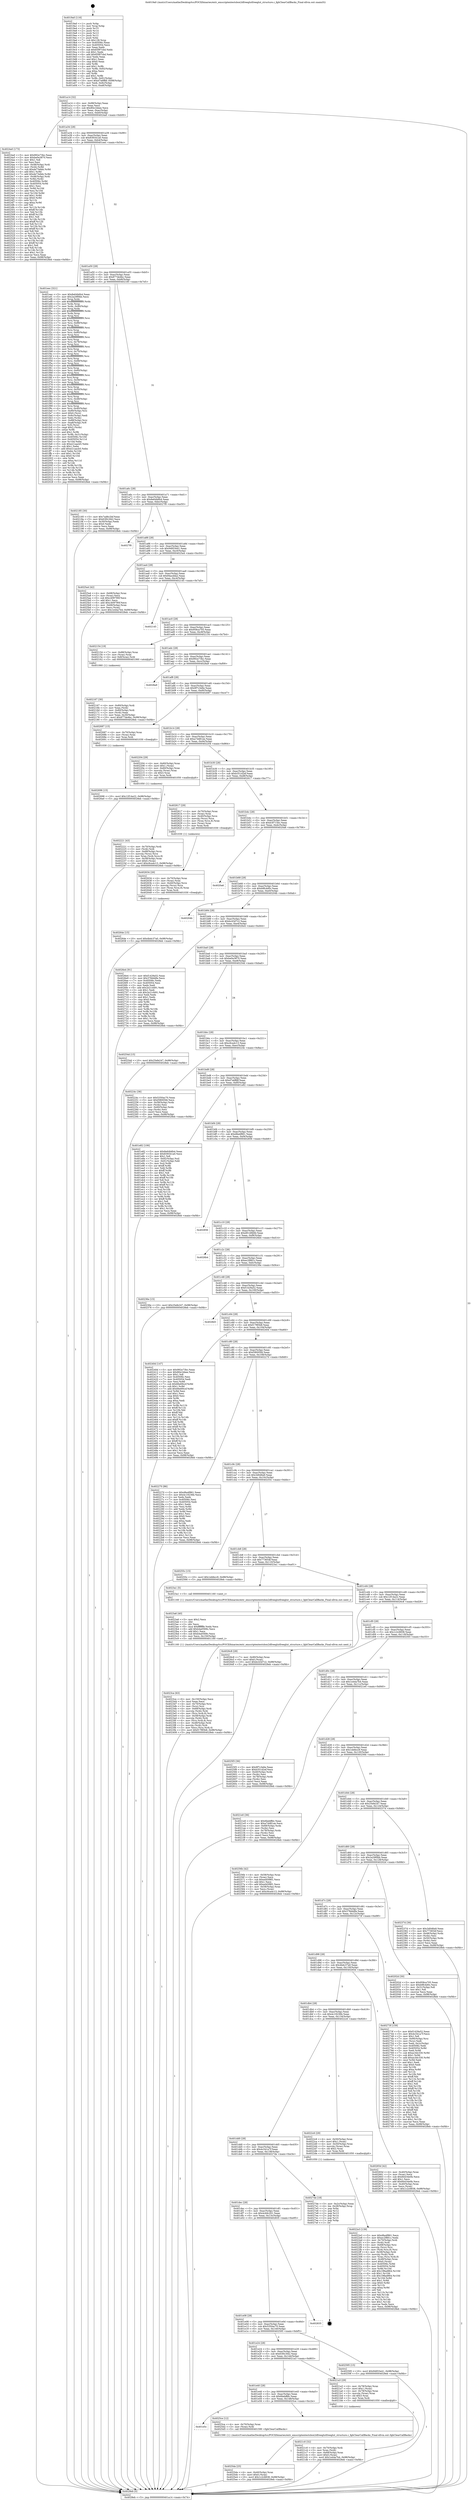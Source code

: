 digraph "0x4019a0" {
  label = "0x4019a0 (/mnt/c/Users/mathe/Desktop/tcc/POCII/binaries/extr_emscriptentestsbox2dfreeglutfreeglut_structure.c_fghClearCallBacks_Final-ollvm.out::main(0))"
  labelloc = "t"
  node[shape=record]

  Entry [label="",width=0.3,height=0.3,shape=circle,fillcolor=black,style=filled]
  "0x401a14" [label="{
     0x401a14 [32]\l
     | [instrs]\l
     &nbsp;&nbsp;0x401a14 \<+6\>: mov -0x98(%rbp),%eax\l
     &nbsp;&nbsp;0x401a1a \<+2\>: mov %eax,%ecx\l
     &nbsp;&nbsp;0x401a1c \<+6\>: sub $0x80e1bbee,%ecx\l
     &nbsp;&nbsp;0x401a22 \<+6\>: mov %eax,-0xac(%rbp)\l
     &nbsp;&nbsp;0x401a28 \<+6\>: mov %ecx,-0xb0(%rbp)\l
     &nbsp;&nbsp;0x401a2e \<+6\>: je 00000000004024a0 \<main+0xb00\>\l
  }"]
  "0x4024a0" [label="{
     0x4024a0 [173]\l
     | [instrs]\l
     &nbsp;&nbsp;0x4024a0 \<+5\>: mov $0x992e73bc,%eax\l
     &nbsp;&nbsp;0x4024a5 \<+5\>: mov $0xbe0e3870,%ecx\l
     &nbsp;&nbsp;0x4024aa \<+2\>: mov $0x1,%dl\l
     &nbsp;&nbsp;0x4024ac \<+2\>: xor %esi,%esi\l
     &nbsp;&nbsp;0x4024ae \<+4\>: mov -0x48(%rbp),%rdi\l
     &nbsp;&nbsp;0x4024b2 \<+3\>: mov (%rdi),%r8d\l
     &nbsp;&nbsp;0x4024b5 \<+7\>: sub $0xde73efeb,%r8d\l
     &nbsp;&nbsp;0x4024bc \<+4\>: add $0x1,%r8d\l
     &nbsp;&nbsp;0x4024c0 \<+7\>: add $0xde73efeb,%r8d\l
     &nbsp;&nbsp;0x4024c7 \<+4\>: mov -0x48(%rbp),%rdi\l
     &nbsp;&nbsp;0x4024cb \<+3\>: mov %r8d,(%rdi)\l
     &nbsp;&nbsp;0x4024ce \<+8\>: mov 0x40506c,%r8d\l
     &nbsp;&nbsp;0x4024d6 \<+8\>: mov 0x405054,%r9d\l
     &nbsp;&nbsp;0x4024de \<+3\>: sub $0x1,%esi\l
     &nbsp;&nbsp;0x4024e1 \<+3\>: mov %r8d,%r10d\l
     &nbsp;&nbsp;0x4024e4 \<+3\>: add %esi,%r10d\l
     &nbsp;&nbsp;0x4024e7 \<+4\>: imul %r10d,%r8d\l
     &nbsp;&nbsp;0x4024eb \<+4\>: and $0x1,%r8d\l
     &nbsp;&nbsp;0x4024ef \<+4\>: cmp $0x0,%r8d\l
     &nbsp;&nbsp;0x4024f3 \<+4\>: sete %r11b\l
     &nbsp;&nbsp;0x4024f7 \<+4\>: cmp $0xa,%r9d\l
     &nbsp;&nbsp;0x4024fb \<+3\>: setl %bl\l
     &nbsp;&nbsp;0x4024fe \<+3\>: mov %r11b,%r14b\l
     &nbsp;&nbsp;0x402501 \<+4\>: xor $0xff,%r14b\l
     &nbsp;&nbsp;0x402505 \<+3\>: mov %bl,%r15b\l
     &nbsp;&nbsp;0x402508 \<+4\>: xor $0xff,%r15b\l
     &nbsp;&nbsp;0x40250c \<+3\>: xor $0x1,%dl\l
     &nbsp;&nbsp;0x40250f \<+3\>: mov %r14b,%r12b\l
     &nbsp;&nbsp;0x402512 \<+4\>: and $0xff,%r12b\l
     &nbsp;&nbsp;0x402516 \<+3\>: and %dl,%r11b\l
     &nbsp;&nbsp;0x402519 \<+3\>: mov %r15b,%r13b\l
     &nbsp;&nbsp;0x40251c \<+4\>: and $0xff,%r13b\l
     &nbsp;&nbsp;0x402520 \<+2\>: and %dl,%bl\l
     &nbsp;&nbsp;0x402522 \<+3\>: or %r11b,%r12b\l
     &nbsp;&nbsp;0x402525 \<+3\>: or %bl,%r13b\l
     &nbsp;&nbsp;0x402528 \<+3\>: xor %r13b,%r12b\l
     &nbsp;&nbsp;0x40252b \<+3\>: or %r15b,%r14b\l
     &nbsp;&nbsp;0x40252e \<+4\>: xor $0xff,%r14b\l
     &nbsp;&nbsp;0x402532 \<+3\>: or $0x1,%dl\l
     &nbsp;&nbsp;0x402535 \<+3\>: and %dl,%r14b\l
     &nbsp;&nbsp;0x402538 \<+3\>: or %r14b,%r12b\l
     &nbsp;&nbsp;0x40253b \<+4\>: test $0x1,%r12b\l
     &nbsp;&nbsp;0x40253f \<+3\>: cmovne %ecx,%eax\l
     &nbsp;&nbsp;0x402542 \<+6\>: mov %eax,-0x98(%rbp)\l
     &nbsp;&nbsp;0x402548 \<+5\>: jmp 00000000004028eb \<main+0xf4b\>\l
  }"]
  "0x401a34" [label="{
     0x401a34 [28]\l
     | [instrs]\l
     &nbsp;&nbsp;0x401a34 \<+5\>: jmp 0000000000401a39 \<main+0x99\>\l
     &nbsp;&nbsp;0x401a39 \<+6\>: mov -0xac(%rbp),%eax\l
     &nbsp;&nbsp;0x401a3f \<+5\>: sub $0x839341a0,%eax\l
     &nbsp;&nbsp;0x401a44 \<+6\>: mov %eax,-0xb4(%rbp)\l
     &nbsp;&nbsp;0x401a4a \<+6\>: je 0000000000401eec \<main+0x54c\>\l
  }"]
  Exit [label="",width=0.3,height=0.3,shape=circle,fillcolor=black,style=filled,peripheries=2]
  "0x401eec" [label="{
     0x401eec [321]\l
     | [instrs]\l
     &nbsp;&nbsp;0x401eec \<+5\>: mov $0x8e64b6b4,%eax\l
     &nbsp;&nbsp;0x401ef1 \<+5\>: mov $0x2a29f0bb,%ecx\l
     &nbsp;&nbsp;0x401ef6 \<+3\>: mov %rsp,%rdx\l
     &nbsp;&nbsp;0x401ef9 \<+4\>: add $0xfffffffffffffff0,%rdx\l
     &nbsp;&nbsp;0x401efd \<+3\>: mov %rdx,%rsp\l
     &nbsp;&nbsp;0x401f00 \<+7\>: mov %rdx,-0x90(%rbp)\l
     &nbsp;&nbsp;0x401f07 \<+3\>: mov %rsp,%rdx\l
     &nbsp;&nbsp;0x401f0a \<+4\>: add $0xfffffffffffffff0,%rdx\l
     &nbsp;&nbsp;0x401f0e \<+3\>: mov %rdx,%rsp\l
     &nbsp;&nbsp;0x401f11 \<+3\>: mov %rsp,%rsi\l
     &nbsp;&nbsp;0x401f14 \<+4\>: add $0xfffffffffffffff0,%rsi\l
     &nbsp;&nbsp;0x401f18 \<+3\>: mov %rsi,%rsp\l
     &nbsp;&nbsp;0x401f1b \<+7\>: mov %rsi,-0x88(%rbp)\l
     &nbsp;&nbsp;0x401f22 \<+3\>: mov %rsp,%rsi\l
     &nbsp;&nbsp;0x401f25 \<+4\>: add $0xfffffffffffffff0,%rsi\l
     &nbsp;&nbsp;0x401f29 \<+3\>: mov %rsi,%rsp\l
     &nbsp;&nbsp;0x401f2c \<+4\>: mov %rsi,-0x80(%rbp)\l
     &nbsp;&nbsp;0x401f30 \<+3\>: mov %rsp,%rsi\l
     &nbsp;&nbsp;0x401f33 \<+4\>: add $0xfffffffffffffff0,%rsi\l
     &nbsp;&nbsp;0x401f37 \<+3\>: mov %rsi,%rsp\l
     &nbsp;&nbsp;0x401f3a \<+4\>: mov %rsi,-0x78(%rbp)\l
     &nbsp;&nbsp;0x401f3e \<+3\>: mov %rsp,%rsi\l
     &nbsp;&nbsp;0x401f41 \<+4\>: add $0xfffffffffffffff0,%rsi\l
     &nbsp;&nbsp;0x401f45 \<+3\>: mov %rsi,%rsp\l
     &nbsp;&nbsp;0x401f48 \<+4\>: mov %rsi,-0x70(%rbp)\l
     &nbsp;&nbsp;0x401f4c \<+3\>: mov %rsp,%rsi\l
     &nbsp;&nbsp;0x401f4f \<+4\>: add $0xfffffffffffffff0,%rsi\l
     &nbsp;&nbsp;0x401f53 \<+3\>: mov %rsi,%rsp\l
     &nbsp;&nbsp;0x401f56 \<+4\>: mov %rsi,-0x68(%rbp)\l
     &nbsp;&nbsp;0x401f5a \<+3\>: mov %rsp,%rsi\l
     &nbsp;&nbsp;0x401f5d \<+4\>: add $0xfffffffffffffff0,%rsi\l
     &nbsp;&nbsp;0x401f61 \<+3\>: mov %rsi,%rsp\l
     &nbsp;&nbsp;0x401f64 \<+4\>: mov %rsi,-0x60(%rbp)\l
     &nbsp;&nbsp;0x401f68 \<+3\>: mov %rsp,%rsi\l
     &nbsp;&nbsp;0x401f6b \<+4\>: add $0xfffffffffffffff0,%rsi\l
     &nbsp;&nbsp;0x401f6f \<+3\>: mov %rsi,%rsp\l
     &nbsp;&nbsp;0x401f72 \<+4\>: mov %rsi,-0x58(%rbp)\l
     &nbsp;&nbsp;0x401f76 \<+3\>: mov %rsp,%rsi\l
     &nbsp;&nbsp;0x401f79 \<+4\>: add $0xfffffffffffffff0,%rsi\l
     &nbsp;&nbsp;0x401f7d \<+3\>: mov %rsi,%rsp\l
     &nbsp;&nbsp;0x401f80 \<+4\>: mov %rsi,-0x50(%rbp)\l
     &nbsp;&nbsp;0x401f84 \<+3\>: mov %rsp,%rsi\l
     &nbsp;&nbsp;0x401f87 \<+4\>: add $0xfffffffffffffff0,%rsi\l
     &nbsp;&nbsp;0x401f8b \<+3\>: mov %rsi,%rsp\l
     &nbsp;&nbsp;0x401f8e \<+4\>: mov %rsi,-0x48(%rbp)\l
     &nbsp;&nbsp;0x401f92 \<+3\>: mov %rsp,%rsi\l
     &nbsp;&nbsp;0x401f95 \<+4\>: add $0xfffffffffffffff0,%rsi\l
     &nbsp;&nbsp;0x401f99 \<+3\>: mov %rsi,%rsp\l
     &nbsp;&nbsp;0x401f9c \<+4\>: mov %rsi,-0x40(%rbp)\l
     &nbsp;&nbsp;0x401fa0 \<+7\>: mov -0x90(%rbp),%rsi\l
     &nbsp;&nbsp;0x401fa7 \<+6\>: movl $0x0,(%rsi)\l
     &nbsp;&nbsp;0x401fad \<+6\>: mov -0x9c(%rbp),%edi\l
     &nbsp;&nbsp;0x401fb3 \<+2\>: mov %edi,(%rdx)\l
     &nbsp;&nbsp;0x401fb5 \<+7\>: mov -0x88(%rbp),%rsi\l
     &nbsp;&nbsp;0x401fbc \<+7\>: mov -0xa8(%rbp),%r8\l
     &nbsp;&nbsp;0x401fc3 \<+3\>: mov %r8,(%rsi)\l
     &nbsp;&nbsp;0x401fc6 \<+3\>: cmpl $0x2,(%rdx)\l
     &nbsp;&nbsp;0x401fc9 \<+4\>: setne %r9b\l
     &nbsp;&nbsp;0x401fcd \<+4\>: and $0x1,%r9b\l
     &nbsp;&nbsp;0x401fd1 \<+4\>: mov %r9b,-0x31(%rbp)\l
     &nbsp;&nbsp;0x401fd5 \<+8\>: mov 0x40506c,%r10d\l
     &nbsp;&nbsp;0x401fdd \<+8\>: mov 0x405054,%r11d\l
     &nbsp;&nbsp;0x401fe5 \<+3\>: mov %r10d,%ebx\l
     &nbsp;&nbsp;0x401fe8 \<+6\>: sub $0xe21aacb5,%ebx\l
     &nbsp;&nbsp;0x401fee \<+3\>: sub $0x1,%ebx\l
     &nbsp;&nbsp;0x401ff1 \<+6\>: add $0xe21aacb5,%ebx\l
     &nbsp;&nbsp;0x401ff7 \<+4\>: imul %ebx,%r10d\l
     &nbsp;&nbsp;0x401ffb \<+4\>: and $0x1,%r10d\l
     &nbsp;&nbsp;0x401fff \<+4\>: cmp $0x0,%r10d\l
     &nbsp;&nbsp;0x402003 \<+4\>: sete %r9b\l
     &nbsp;&nbsp;0x402007 \<+4\>: cmp $0xa,%r11d\l
     &nbsp;&nbsp;0x40200b \<+4\>: setl %r14b\l
     &nbsp;&nbsp;0x40200f \<+3\>: mov %r9b,%r15b\l
     &nbsp;&nbsp;0x402012 \<+3\>: and %r14b,%r15b\l
     &nbsp;&nbsp;0x402015 \<+3\>: xor %r14b,%r9b\l
     &nbsp;&nbsp;0x402018 \<+3\>: or %r9b,%r15b\l
     &nbsp;&nbsp;0x40201b \<+4\>: test $0x1,%r15b\l
     &nbsp;&nbsp;0x40201f \<+3\>: cmovne %ecx,%eax\l
     &nbsp;&nbsp;0x402022 \<+6\>: mov %eax,-0x98(%rbp)\l
     &nbsp;&nbsp;0x402028 \<+5\>: jmp 00000000004028eb \<main+0xf4b\>\l
  }"]
  "0x401a50" [label="{
     0x401a50 [28]\l
     | [instrs]\l
     &nbsp;&nbsp;0x401a50 \<+5\>: jmp 0000000000401a55 \<main+0xb5\>\l
     &nbsp;&nbsp;0x401a55 \<+6\>: mov -0xac(%rbp),%eax\l
     &nbsp;&nbsp;0x401a5b \<+5\>: sub $0x877de4bc,%eax\l
     &nbsp;&nbsp;0x401a60 \<+6\>: mov %eax,-0xb8(%rbp)\l
     &nbsp;&nbsp;0x401a66 \<+6\>: je 0000000000402185 \<main+0x7e5\>\l
  }"]
  "0x402696" [label="{
     0x402696 [15]\l
     | [instrs]\l
     &nbsp;&nbsp;0x402696 \<+10\>: movl $0x12f14a22,-0x98(%rbp)\l
     &nbsp;&nbsp;0x4026a0 \<+5\>: jmp 00000000004028eb \<main+0xf4b\>\l
  }"]
  "0x402185" [label="{
     0x402185 [30]\l
     | [instrs]\l
     &nbsp;&nbsp;0x402185 \<+5\>: mov $0x7ad6c2bf,%eax\l
     &nbsp;&nbsp;0x40218a \<+5\>: mov $0x63f41842,%ecx\l
     &nbsp;&nbsp;0x40218f \<+3\>: mov -0x30(%rbp),%edx\l
     &nbsp;&nbsp;0x402192 \<+3\>: cmp $0x0,%edx\l
     &nbsp;&nbsp;0x402195 \<+3\>: cmove %ecx,%eax\l
     &nbsp;&nbsp;0x402198 \<+6\>: mov %eax,-0x98(%rbp)\l
     &nbsp;&nbsp;0x40219e \<+5\>: jmp 00000000004028eb \<main+0xf4b\>\l
  }"]
  "0x401a6c" [label="{
     0x401a6c [28]\l
     | [instrs]\l
     &nbsp;&nbsp;0x401a6c \<+5\>: jmp 0000000000401a71 \<main+0xd1\>\l
     &nbsp;&nbsp;0x401a71 \<+6\>: mov -0xac(%rbp),%eax\l
     &nbsp;&nbsp;0x401a77 \<+5\>: sub $0x8e64b6b4,%eax\l
     &nbsp;&nbsp;0x401a7c \<+6\>: mov %eax,-0xbc(%rbp)\l
     &nbsp;&nbsp;0x401a82 \<+6\>: je 00000000004027f0 \<main+0xe50\>\l
  }"]
  "0x40264e" [label="{
     0x40264e [15]\l
     | [instrs]\l
     &nbsp;&nbsp;0x40264e \<+10\>: movl $0x4bdc37a0,-0x98(%rbp)\l
     &nbsp;&nbsp;0x402658 \<+5\>: jmp 00000000004028eb \<main+0xf4b\>\l
  }"]
  "0x4027f0" [label="{
     0x4027f0\l
  }", style=dashed]
  "0x401a88" [label="{
     0x401a88 [28]\l
     | [instrs]\l
     &nbsp;&nbsp;0x401a88 \<+5\>: jmp 0000000000401a8d \<main+0xed\>\l
     &nbsp;&nbsp;0x401a8d \<+6\>: mov -0xac(%rbp),%eax\l
     &nbsp;&nbsp;0x401a93 \<+5\>: sub $0x94853e41,%eax\l
     &nbsp;&nbsp;0x401a98 \<+6\>: mov %eax,-0xc0(%rbp)\l
     &nbsp;&nbsp;0x401a9e \<+6\>: je 00000000004025a4 \<main+0xc04\>\l
  }"]
  "0x402634" [label="{
     0x402634 [26]\l
     | [instrs]\l
     &nbsp;&nbsp;0x402634 \<+4\>: mov -0x70(%rbp),%rax\l
     &nbsp;&nbsp;0x402638 \<+3\>: mov (%rax),%rax\l
     &nbsp;&nbsp;0x40263b \<+4\>: mov -0x40(%rbp),%rcx\l
     &nbsp;&nbsp;0x40263f \<+3\>: movslq (%rcx),%rcx\l
     &nbsp;&nbsp;0x402642 \<+4\>: mov (%rax,%rcx,8),%rax\l
     &nbsp;&nbsp;0x402646 \<+3\>: mov %rax,%rdi\l
     &nbsp;&nbsp;0x402649 \<+5\>: call 0000000000401030 \<free@plt\>\l
     | [calls]\l
     &nbsp;&nbsp;0x401030 \{1\} (unknown)\l
  }"]
  "0x4025a4" [label="{
     0x4025a4 [42]\l
     | [instrs]\l
     &nbsp;&nbsp;0x4025a4 \<+4\>: mov -0x68(%rbp),%rax\l
     &nbsp;&nbsp;0x4025a8 \<+2\>: mov (%rax),%ecx\l
     &nbsp;&nbsp;0x4025aa \<+6\>: sub $0xc409790f,%ecx\l
     &nbsp;&nbsp;0x4025b0 \<+3\>: add $0x1,%ecx\l
     &nbsp;&nbsp;0x4025b3 \<+6\>: add $0xc409790f,%ecx\l
     &nbsp;&nbsp;0x4025b9 \<+4\>: mov -0x68(%rbp),%rax\l
     &nbsp;&nbsp;0x4025bd \<+2\>: mov %ecx,(%rax)\l
     &nbsp;&nbsp;0x4025bf \<+10\>: movl $0x1e44a7b4,-0x98(%rbp)\l
     &nbsp;&nbsp;0x4025c9 \<+5\>: jmp 00000000004028eb \<main+0xf4b\>\l
  }"]
  "0x401aa4" [label="{
     0x401aa4 [28]\l
     | [instrs]\l
     &nbsp;&nbsp;0x401aa4 \<+5\>: jmp 0000000000401aa9 \<main+0x109\>\l
     &nbsp;&nbsp;0x401aa9 \<+6\>: mov -0xac(%rbp),%eax\l
     &nbsp;&nbsp;0x401aaf \<+5\>: sub $0x94acdda2,%eax\l
     &nbsp;&nbsp;0x401ab4 \<+6\>: mov %eax,-0xc4(%rbp)\l
     &nbsp;&nbsp;0x401aba \<+6\>: je 0000000000402145 \<main+0x7a5\>\l
  }"]
  "0x4025da" [label="{
     0x4025da [25]\l
     | [instrs]\l
     &nbsp;&nbsp;0x4025da \<+4\>: mov -0x40(%rbp),%rax\l
     &nbsp;&nbsp;0x4025de \<+6\>: movl $0x0,(%rax)\l
     &nbsp;&nbsp;0x4025e4 \<+10\>: movl $0x1c2c6838,-0x98(%rbp)\l
     &nbsp;&nbsp;0x4025ee \<+5\>: jmp 00000000004028eb \<main+0xf4b\>\l
  }"]
  "0x402145" [label="{
     0x402145\l
  }", style=dashed]
  "0x401ac0" [label="{
     0x401ac0 [28]\l
     | [instrs]\l
     &nbsp;&nbsp;0x401ac0 \<+5\>: jmp 0000000000401ac5 \<main+0x125\>\l
     &nbsp;&nbsp;0x401ac5 \<+6\>: mov -0xac(%rbp),%eax\l
     &nbsp;&nbsp;0x401acb \<+5\>: sub $0x958ca705,%eax\l
     &nbsp;&nbsp;0x401ad0 \<+6\>: mov %eax,-0xc8(%rbp)\l
     &nbsp;&nbsp;0x401ad6 \<+6\>: je 0000000000402154 \<main+0x7b4\>\l
  }"]
  "0x401e5c" [label="{
     0x401e5c\l
  }", style=dashed]
  "0x402154" [label="{
     0x402154 [19]\l
     | [instrs]\l
     &nbsp;&nbsp;0x402154 \<+7\>: mov -0x88(%rbp),%rax\l
     &nbsp;&nbsp;0x40215b \<+3\>: mov (%rax),%rax\l
     &nbsp;&nbsp;0x40215e \<+4\>: mov 0x8(%rax),%rdi\l
     &nbsp;&nbsp;0x402162 \<+5\>: call 0000000000401060 \<atoi@plt\>\l
     | [calls]\l
     &nbsp;&nbsp;0x401060 \{1\} (unknown)\l
  }"]
  "0x401adc" [label="{
     0x401adc [28]\l
     | [instrs]\l
     &nbsp;&nbsp;0x401adc \<+5\>: jmp 0000000000401ae1 \<main+0x141\>\l
     &nbsp;&nbsp;0x401ae1 \<+6\>: mov -0xac(%rbp),%eax\l
     &nbsp;&nbsp;0x401ae7 \<+5\>: sub $0x992e73bc,%eax\l
     &nbsp;&nbsp;0x401aec \<+6\>: mov %eax,-0xcc(%rbp)\l
     &nbsp;&nbsp;0x401af2 \<+6\>: je 00000000004028a9 \<main+0xf09\>\l
  }"]
  "0x4025ce" [label="{
     0x4025ce [12]\l
     | [instrs]\l
     &nbsp;&nbsp;0x4025ce \<+4\>: mov -0x70(%rbp),%rax\l
     &nbsp;&nbsp;0x4025d2 \<+3\>: mov (%rax),%rdi\l
     &nbsp;&nbsp;0x4025d5 \<+5\>: call 0000000000401590 \<fghClearCallBacks\>\l
     | [calls]\l
     &nbsp;&nbsp;0x401590 \{1\} (/mnt/c/Users/mathe/Desktop/tcc/POCII/binaries/extr_emscriptentestsbox2dfreeglutfreeglut_structure.c_fghClearCallBacks_Final-ollvm.out::fghClearCallBacks)\l
  }"]
  "0x4028a9" [label="{
     0x4028a9\l
  }", style=dashed]
  "0x401af8" [label="{
     0x401af8 [28]\l
     | [instrs]\l
     &nbsp;&nbsp;0x401af8 \<+5\>: jmp 0000000000401afd \<main+0x15d\>\l
     &nbsp;&nbsp;0x401afd \<+6\>: mov -0xac(%rbp),%eax\l
     &nbsp;&nbsp;0x401b03 \<+5\>: sub $0x9f7c3e6e,%eax\l
     &nbsp;&nbsp;0x401b08 \<+6\>: mov %eax,-0xd0(%rbp)\l
     &nbsp;&nbsp;0x401b0e \<+6\>: je 0000000000402687 \<main+0xce7\>\l
  }"]
  "0x4023ce" [label="{
     0x4023ce [63]\l
     | [instrs]\l
     &nbsp;&nbsp;0x4023ce \<+6\>: mov -0x150(%rbp),%ecx\l
     &nbsp;&nbsp;0x4023d4 \<+3\>: imul %eax,%ecx\l
     &nbsp;&nbsp;0x4023d7 \<+4\>: mov -0x70(%rbp),%rsi\l
     &nbsp;&nbsp;0x4023db \<+3\>: mov (%rsi),%rsi\l
     &nbsp;&nbsp;0x4023de \<+4\>: mov -0x68(%rbp),%rdi\l
     &nbsp;&nbsp;0x4023e2 \<+3\>: movslq (%rdi),%rdi\l
     &nbsp;&nbsp;0x4023e5 \<+4\>: mov (%rsi,%rdi,8),%rsi\l
     &nbsp;&nbsp;0x4023e9 \<+4\>: mov -0x58(%rbp),%rdi\l
     &nbsp;&nbsp;0x4023ed \<+3\>: movslq (%rdi),%rdi\l
     &nbsp;&nbsp;0x4023f0 \<+4\>: mov (%rsi,%rdi,8),%rsi\l
     &nbsp;&nbsp;0x4023f4 \<+4\>: mov -0x48(%rbp),%rdi\l
     &nbsp;&nbsp;0x4023f8 \<+3\>: movslq (%rdi),%rdi\l
     &nbsp;&nbsp;0x4023fb \<+3\>: mov %ecx,(%rsi,%rdi,4)\l
     &nbsp;&nbsp;0x4023fe \<+10\>: movl $0xf17f85b8,-0x98(%rbp)\l
     &nbsp;&nbsp;0x402408 \<+5\>: jmp 00000000004028eb \<main+0xf4b\>\l
  }"]
  "0x402687" [label="{
     0x402687 [15]\l
     | [instrs]\l
     &nbsp;&nbsp;0x402687 \<+4\>: mov -0x70(%rbp),%rax\l
     &nbsp;&nbsp;0x40268b \<+3\>: mov (%rax),%rax\l
     &nbsp;&nbsp;0x40268e \<+3\>: mov %rax,%rdi\l
     &nbsp;&nbsp;0x402691 \<+5\>: call 0000000000401030 \<free@plt\>\l
     | [calls]\l
     &nbsp;&nbsp;0x401030 \{1\} (unknown)\l
  }"]
  "0x401b14" [label="{
     0x401b14 [28]\l
     | [instrs]\l
     &nbsp;&nbsp;0x401b14 \<+5\>: jmp 0000000000401b19 \<main+0x179\>\l
     &nbsp;&nbsp;0x401b19 \<+6\>: mov -0xac(%rbp),%eax\l
     &nbsp;&nbsp;0x401b1f \<+5\>: sub $0xa7dd81ee,%eax\l
     &nbsp;&nbsp;0x401b24 \<+6\>: mov %eax,-0xd4(%rbp)\l
     &nbsp;&nbsp;0x401b2a \<+6\>: je 0000000000402204 \<main+0x864\>\l
  }"]
  "0x4023a6" [label="{
     0x4023a6 [40]\l
     | [instrs]\l
     &nbsp;&nbsp;0x4023a6 \<+5\>: mov $0x2,%ecx\l
     &nbsp;&nbsp;0x4023ab \<+1\>: cltd\l
     &nbsp;&nbsp;0x4023ac \<+2\>: idiv %ecx\l
     &nbsp;&nbsp;0x4023ae \<+6\>: imul $0xfffffffe,%edx,%ecx\l
     &nbsp;&nbsp;0x4023b4 \<+6\>: add $0xb4a0569c,%ecx\l
     &nbsp;&nbsp;0x4023ba \<+3\>: add $0x1,%ecx\l
     &nbsp;&nbsp;0x4023bd \<+6\>: sub $0xb4a0569c,%ecx\l
     &nbsp;&nbsp;0x4023c3 \<+6\>: mov %ecx,-0x150(%rbp)\l
     &nbsp;&nbsp;0x4023c9 \<+5\>: call 0000000000401160 \<next_i\>\l
     | [calls]\l
     &nbsp;&nbsp;0x401160 \{1\} (/mnt/c/Users/mathe/Desktop/tcc/POCII/binaries/extr_emscriptentestsbox2dfreeglutfreeglut_structure.c_fghClearCallBacks_Final-ollvm.out::next_i)\l
  }"]
  "0x402204" [label="{
     0x402204 [29]\l
     | [instrs]\l
     &nbsp;&nbsp;0x402204 \<+4\>: mov -0x60(%rbp),%rax\l
     &nbsp;&nbsp;0x402208 \<+6\>: movl $0x1,(%rax)\l
     &nbsp;&nbsp;0x40220e \<+4\>: mov -0x60(%rbp),%rax\l
     &nbsp;&nbsp;0x402212 \<+3\>: movslq (%rax),%rax\l
     &nbsp;&nbsp;0x402215 \<+4\>: shl $0x3,%rax\l
     &nbsp;&nbsp;0x402219 \<+3\>: mov %rax,%rdi\l
     &nbsp;&nbsp;0x40221c \<+5\>: call 0000000000401050 \<malloc@plt\>\l
     | [calls]\l
     &nbsp;&nbsp;0x401050 \{1\} (unknown)\l
  }"]
  "0x401b30" [label="{
     0x401b30 [28]\l
     | [instrs]\l
     &nbsp;&nbsp;0x401b30 \<+5\>: jmp 0000000000401b35 \<main+0x195\>\l
     &nbsp;&nbsp;0x401b35 \<+6\>: mov -0xac(%rbp),%eax\l
     &nbsp;&nbsp;0x401b3b \<+5\>: sub $0xb351d2ef,%eax\l
     &nbsp;&nbsp;0x401b40 \<+6\>: mov %eax,-0xd8(%rbp)\l
     &nbsp;&nbsp;0x401b46 \<+6\>: je 0000000000402617 \<main+0xc77\>\l
  }"]
  "0x4022e3" [label="{
     0x4022e3 [139]\l
     | [instrs]\l
     &nbsp;&nbsp;0x4022e3 \<+5\>: mov $0xd8a4f861,%ecx\l
     &nbsp;&nbsp;0x4022e8 \<+5\>: mov $0xec2f881c,%edx\l
     &nbsp;&nbsp;0x4022ed \<+4\>: mov -0x70(%rbp),%rdi\l
     &nbsp;&nbsp;0x4022f1 \<+3\>: mov (%rdi),%rdi\l
     &nbsp;&nbsp;0x4022f4 \<+4\>: mov -0x68(%rbp),%rsi\l
     &nbsp;&nbsp;0x4022f8 \<+3\>: movslq (%rsi),%rsi\l
     &nbsp;&nbsp;0x4022fb \<+4\>: mov (%rdi,%rsi,8),%rsi\l
     &nbsp;&nbsp;0x4022ff \<+4\>: mov -0x58(%rbp),%rdi\l
     &nbsp;&nbsp;0x402303 \<+3\>: movslq (%rdi),%rdi\l
     &nbsp;&nbsp;0x402306 \<+4\>: mov %rax,(%rsi,%rdi,8)\l
     &nbsp;&nbsp;0x40230a \<+4\>: mov -0x48(%rbp),%rax\l
     &nbsp;&nbsp;0x40230e \<+6\>: movl $0x0,(%rax)\l
     &nbsp;&nbsp;0x402314 \<+8\>: mov 0x40506c,%r8d\l
     &nbsp;&nbsp;0x40231c \<+8\>: mov 0x405054,%r9d\l
     &nbsp;&nbsp;0x402324 \<+3\>: mov %r8d,%r10d\l
     &nbsp;&nbsp;0x402327 \<+7\>: add $0x198ad864,%r10d\l
     &nbsp;&nbsp;0x40232e \<+4\>: sub $0x1,%r10d\l
     &nbsp;&nbsp;0x402332 \<+7\>: sub $0x198ad864,%r10d\l
     &nbsp;&nbsp;0x402339 \<+4\>: imul %r10d,%r8d\l
     &nbsp;&nbsp;0x40233d \<+4\>: and $0x1,%r8d\l
     &nbsp;&nbsp;0x402341 \<+4\>: cmp $0x0,%r8d\l
     &nbsp;&nbsp;0x402345 \<+4\>: sete %r11b\l
     &nbsp;&nbsp;0x402349 \<+4\>: cmp $0xa,%r9d\l
     &nbsp;&nbsp;0x40234d \<+3\>: setl %bl\l
     &nbsp;&nbsp;0x402350 \<+3\>: mov %r11b,%r14b\l
     &nbsp;&nbsp;0x402353 \<+3\>: and %bl,%r14b\l
     &nbsp;&nbsp;0x402356 \<+3\>: xor %bl,%r11b\l
     &nbsp;&nbsp;0x402359 \<+3\>: or %r11b,%r14b\l
     &nbsp;&nbsp;0x40235c \<+4\>: test $0x1,%r14b\l
     &nbsp;&nbsp;0x402360 \<+3\>: cmovne %edx,%ecx\l
     &nbsp;&nbsp;0x402363 \<+6\>: mov %ecx,-0x98(%rbp)\l
     &nbsp;&nbsp;0x402369 \<+5\>: jmp 00000000004028eb \<main+0xf4b\>\l
  }"]
  "0x402617" [label="{
     0x402617 [29]\l
     | [instrs]\l
     &nbsp;&nbsp;0x402617 \<+4\>: mov -0x70(%rbp),%rax\l
     &nbsp;&nbsp;0x40261b \<+3\>: mov (%rax),%rax\l
     &nbsp;&nbsp;0x40261e \<+4\>: mov -0x40(%rbp),%rcx\l
     &nbsp;&nbsp;0x402622 \<+3\>: movslq (%rcx),%rcx\l
     &nbsp;&nbsp;0x402625 \<+4\>: mov (%rax,%rcx,8),%rax\l
     &nbsp;&nbsp;0x402629 \<+3\>: mov (%rax),%rax\l
     &nbsp;&nbsp;0x40262c \<+3\>: mov %rax,%rdi\l
     &nbsp;&nbsp;0x40262f \<+5\>: call 0000000000401030 \<free@plt\>\l
     | [calls]\l
     &nbsp;&nbsp;0x401030 \{1\} (unknown)\l
  }"]
  "0x401b4c" [label="{
     0x401b4c [28]\l
     | [instrs]\l
     &nbsp;&nbsp;0x401b4c \<+5\>: jmp 0000000000401b51 \<main+0x1b1\>\l
     &nbsp;&nbsp;0x401b51 \<+6\>: mov -0xac(%rbp),%eax\l
     &nbsp;&nbsp;0x401b57 \<+5\>: sub $0xb3f715ec,%eax\l
     &nbsp;&nbsp;0x401b5c \<+6\>: mov %eax,-0xdc(%rbp)\l
     &nbsp;&nbsp;0x401b62 \<+6\>: je 00000000004020a6 \<main+0x706\>\l
  }"]
  "0x402221" [label="{
     0x402221 [43]\l
     | [instrs]\l
     &nbsp;&nbsp;0x402221 \<+4\>: mov -0x70(%rbp),%rdi\l
     &nbsp;&nbsp;0x402225 \<+3\>: mov (%rdi),%rdi\l
     &nbsp;&nbsp;0x402228 \<+4\>: mov -0x68(%rbp),%rcx\l
     &nbsp;&nbsp;0x40222c \<+3\>: movslq (%rcx),%rcx\l
     &nbsp;&nbsp;0x40222f \<+4\>: mov %rax,(%rdi,%rcx,8)\l
     &nbsp;&nbsp;0x402233 \<+4\>: mov -0x58(%rbp),%rax\l
     &nbsp;&nbsp;0x402237 \<+6\>: movl $0x0,(%rax)\l
     &nbsp;&nbsp;0x40223d \<+10\>: movl $0xc6ca4c13,-0x98(%rbp)\l
     &nbsp;&nbsp;0x402247 \<+5\>: jmp 00000000004028eb \<main+0xf4b\>\l
  }"]
  "0x4020a6" [label="{
     0x4020a6\l
  }", style=dashed]
  "0x401b68" [label="{
     0x401b68 [28]\l
     | [instrs]\l
     &nbsp;&nbsp;0x401b68 \<+5\>: jmp 0000000000401b6d \<main+0x1cd\>\l
     &nbsp;&nbsp;0x401b6d \<+6\>: mov -0xac(%rbp),%eax\l
     &nbsp;&nbsp;0x401b73 \<+5\>: sub $0xb9fc4d0c,%eax\l
     &nbsp;&nbsp;0x401b78 \<+6\>: mov %eax,-0xe0(%rbp)\l
     &nbsp;&nbsp;0x401b7e \<+6\>: je 000000000040204b \<main+0x6ab\>\l
  }"]
  "0x4021c0" [label="{
     0x4021c0 [32]\l
     | [instrs]\l
     &nbsp;&nbsp;0x4021c0 \<+4\>: mov -0x70(%rbp),%rdi\l
     &nbsp;&nbsp;0x4021c4 \<+3\>: mov %rax,(%rdi)\l
     &nbsp;&nbsp;0x4021c7 \<+4\>: mov -0x68(%rbp),%rax\l
     &nbsp;&nbsp;0x4021cb \<+6\>: movl $0x0,(%rax)\l
     &nbsp;&nbsp;0x4021d1 \<+10\>: movl $0x1e44a7b4,-0x98(%rbp)\l
     &nbsp;&nbsp;0x4021db \<+5\>: jmp 00000000004028eb \<main+0xf4b\>\l
  }"]
  "0x40204b" [label="{
     0x40204b\l
  }", style=dashed]
  "0x401b84" [label="{
     0x401b84 [28]\l
     | [instrs]\l
     &nbsp;&nbsp;0x401b84 \<+5\>: jmp 0000000000401b89 \<main+0x1e9\>\l
     &nbsp;&nbsp;0x401b89 \<+6\>: mov -0xac(%rbp),%eax\l
     &nbsp;&nbsp;0x401b8f \<+5\>: sub $0xbc43d7c2,%eax\l
     &nbsp;&nbsp;0x401b94 \<+6\>: mov %eax,-0xe4(%rbp)\l
     &nbsp;&nbsp;0x401b9a \<+6\>: je 00000000004026e4 \<main+0xd44\>\l
  }"]
  "0x401e40" [label="{
     0x401e40 [28]\l
     | [instrs]\l
     &nbsp;&nbsp;0x401e40 \<+5\>: jmp 0000000000401e45 \<main+0x4a5\>\l
     &nbsp;&nbsp;0x401e45 \<+6\>: mov -0xac(%rbp),%eax\l
     &nbsp;&nbsp;0x401e4b \<+5\>: sub $0x6bebffdc,%eax\l
     &nbsp;&nbsp;0x401e50 \<+6\>: mov %eax,-0x148(%rbp)\l
     &nbsp;&nbsp;0x401e56 \<+6\>: je 00000000004025ce \<main+0xc2e\>\l
  }"]
  "0x4026e4" [label="{
     0x4026e4 [91]\l
     | [instrs]\l
     &nbsp;&nbsp;0x4026e4 \<+5\>: mov $0xf1429a52,%eax\l
     &nbsp;&nbsp;0x4026e9 \<+5\>: mov $0x378dddfa,%ecx\l
     &nbsp;&nbsp;0x4026ee \<+7\>: mov 0x40506c,%edx\l
     &nbsp;&nbsp;0x4026f5 \<+7\>: mov 0x405054,%esi\l
     &nbsp;&nbsp;0x4026fc \<+2\>: mov %edx,%edi\l
     &nbsp;&nbsp;0x4026fe \<+6\>: add $0x2e21d491,%edi\l
     &nbsp;&nbsp;0x402704 \<+3\>: sub $0x1,%edi\l
     &nbsp;&nbsp;0x402707 \<+6\>: sub $0x2e21d491,%edi\l
     &nbsp;&nbsp;0x40270d \<+3\>: imul %edi,%edx\l
     &nbsp;&nbsp;0x402710 \<+3\>: and $0x1,%edx\l
     &nbsp;&nbsp;0x402713 \<+3\>: cmp $0x0,%edx\l
     &nbsp;&nbsp;0x402716 \<+4\>: sete %r8b\l
     &nbsp;&nbsp;0x40271a \<+3\>: cmp $0xa,%esi\l
     &nbsp;&nbsp;0x40271d \<+4\>: setl %r9b\l
     &nbsp;&nbsp;0x402721 \<+3\>: mov %r8b,%r10b\l
     &nbsp;&nbsp;0x402724 \<+3\>: and %r9b,%r10b\l
     &nbsp;&nbsp;0x402727 \<+3\>: xor %r9b,%r8b\l
     &nbsp;&nbsp;0x40272a \<+3\>: or %r8b,%r10b\l
     &nbsp;&nbsp;0x40272d \<+4\>: test $0x1,%r10b\l
     &nbsp;&nbsp;0x402731 \<+3\>: cmovne %ecx,%eax\l
     &nbsp;&nbsp;0x402734 \<+6\>: mov %eax,-0x98(%rbp)\l
     &nbsp;&nbsp;0x40273a \<+5\>: jmp 00000000004028eb \<main+0xf4b\>\l
  }"]
  "0x401ba0" [label="{
     0x401ba0 [28]\l
     | [instrs]\l
     &nbsp;&nbsp;0x401ba0 \<+5\>: jmp 0000000000401ba5 \<main+0x205\>\l
     &nbsp;&nbsp;0x401ba5 \<+6\>: mov -0xac(%rbp),%eax\l
     &nbsp;&nbsp;0x401bab \<+5\>: sub $0xbe0e3870,%eax\l
     &nbsp;&nbsp;0x401bb0 \<+6\>: mov %eax,-0xe8(%rbp)\l
     &nbsp;&nbsp;0x401bb6 \<+6\>: je 000000000040254d \<main+0xbad\>\l
  }"]
  "0x4021a3" [label="{
     0x4021a3 [29]\l
     | [instrs]\l
     &nbsp;&nbsp;0x4021a3 \<+4\>: mov -0x78(%rbp),%rax\l
     &nbsp;&nbsp;0x4021a7 \<+6\>: movl $0x1,(%rax)\l
     &nbsp;&nbsp;0x4021ad \<+4\>: mov -0x78(%rbp),%rax\l
     &nbsp;&nbsp;0x4021b1 \<+3\>: movslq (%rax),%rax\l
     &nbsp;&nbsp;0x4021b4 \<+4\>: shl $0x3,%rax\l
     &nbsp;&nbsp;0x4021b8 \<+3\>: mov %rax,%rdi\l
     &nbsp;&nbsp;0x4021bb \<+5\>: call 0000000000401050 \<malloc@plt\>\l
     | [calls]\l
     &nbsp;&nbsp;0x401050 \{1\} (unknown)\l
  }"]
  "0x40254d" [label="{
     0x40254d [15]\l
     | [instrs]\l
     &nbsp;&nbsp;0x40254d \<+10\>: movl $0x25efe247,-0x98(%rbp)\l
     &nbsp;&nbsp;0x402557 \<+5\>: jmp 00000000004028eb \<main+0xf4b\>\l
  }"]
  "0x401bbc" [label="{
     0x401bbc [28]\l
     | [instrs]\l
     &nbsp;&nbsp;0x401bbc \<+5\>: jmp 0000000000401bc1 \<main+0x221\>\l
     &nbsp;&nbsp;0x401bc1 \<+6\>: mov -0xac(%rbp),%eax\l
     &nbsp;&nbsp;0x401bc7 \<+5\>: sub $0xc6ca4c13,%eax\l
     &nbsp;&nbsp;0x401bcc \<+6\>: mov %eax,-0xec(%rbp)\l
     &nbsp;&nbsp;0x401bd2 \<+6\>: je 000000000040224c \<main+0x8ac\>\l
  }"]
  "0x401e24" [label="{
     0x401e24 [28]\l
     | [instrs]\l
     &nbsp;&nbsp;0x401e24 \<+5\>: jmp 0000000000401e29 \<main+0x489\>\l
     &nbsp;&nbsp;0x401e29 \<+6\>: mov -0xac(%rbp),%eax\l
     &nbsp;&nbsp;0x401e2f \<+5\>: sub $0x63f41842,%eax\l
     &nbsp;&nbsp;0x401e34 \<+6\>: mov %eax,-0x144(%rbp)\l
     &nbsp;&nbsp;0x401e3a \<+6\>: je 00000000004021a3 \<main+0x803\>\l
  }"]
  "0x40224c" [label="{
     0x40224c [36]\l
     | [instrs]\l
     &nbsp;&nbsp;0x40224c \<+5\>: mov $0x5350ac70,%eax\l
     &nbsp;&nbsp;0x402251 \<+5\>: mov $0xf38005fd,%ecx\l
     &nbsp;&nbsp;0x402256 \<+4\>: mov -0x58(%rbp),%rdx\l
     &nbsp;&nbsp;0x40225a \<+2\>: mov (%rdx),%esi\l
     &nbsp;&nbsp;0x40225c \<+4\>: mov -0x60(%rbp),%rdx\l
     &nbsp;&nbsp;0x402260 \<+2\>: cmp (%rdx),%esi\l
     &nbsp;&nbsp;0x402262 \<+3\>: cmovl %ecx,%eax\l
     &nbsp;&nbsp;0x402265 \<+6\>: mov %eax,-0x98(%rbp)\l
     &nbsp;&nbsp;0x40226b \<+5\>: jmp 00000000004028eb \<main+0xf4b\>\l
  }"]
  "0x401bd8" [label="{
     0x401bd8 [28]\l
     | [instrs]\l
     &nbsp;&nbsp;0x401bd8 \<+5\>: jmp 0000000000401bdd \<main+0x23d\>\l
     &nbsp;&nbsp;0x401bdd \<+6\>: mov -0xac(%rbp),%eax\l
     &nbsp;&nbsp;0x401be3 \<+5\>: sub $0xd7a6ffdf,%eax\l
     &nbsp;&nbsp;0x401be8 \<+6\>: mov %eax,-0xf0(%rbp)\l
     &nbsp;&nbsp;0x401bee \<+6\>: je 0000000000401e82 \<main+0x4e2\>\l
  }"]
  "0x402595" [label="{
     0x402595 [15]\l
     | [instrs]\l
     &nbsp;&nbsp;0x402595 \<+10\>: movl $0x94853e41,-0x98(%rbp)\l
     &nbsp;&nbsp;0x40259f \<+5\>: jmp 00000000004028eb \<main+0xf4b\>\l
  }"]
  "0x401e82" [label="{
     0x401e82 [106]\l
     | [instrs]\l
     &nbsp;&nbsp;0x401e82 \<+5\>: mov $0x8e64b6b4,%eax\l
     &nbsp;&nbsp;0x401e87 \<+5\>: mov $0x839341a0,%ecx\l
     &nbsp;&nbsp;0x401e8c \<+2\>: mov $0x1,%dl\l
     &nbsp;&nbsp;0x401e8e \<+7\>: mov -0x92(%rbp),%sil\l
     &nbsp;&nbsp;0x401e95 \<+7\>: mov -0x91(%rbp),%dil\l
     &nbsp;&nbsp;0x401e9c \<+3\>: mov %sil,%r8b\l
     &nbsp;&nbsp;0x401e9f \<+4\>: xor $0xff,%r8b\l
     &nbsp;&nbsp;0x401ea3 \<+3\>: mov %dil,%r9b\l
     &nbsp;&nbsp;0x401ea6 \<+4\>: xor $0xff,%r9b\l
     &nbsp;&nbsp;0x401eaa \<+3\>: xor $0x1,%dl\l
     &nbsp;&nbsp;0x401ead \<+3\>: mov %r8b,%r10b\l
     &nbsp;&nbsp;0x401eb0 \<+4\>: and $0xff,%r10b\l
     &nbsp;&nbsp;0x401eb4 \<+3\>: and %dl,%sil\l
     &nbsp;&nbsp;0x401eb7 \<+3\>: mov %r9b,%r11b\l
     &nbsp;&nbsp;0x401eba \<+4\>: and $0xff,%r11b\l
     &nbsp;&nbsp;0x401ebe \<+3\>: and %dl,%dil\l
     &nbsp;&nbsp;0x401ec1 \<+3\>: or %sil,%r10b\l
     &nbsp;&nbsp;0x401ec4 \<+3\>: or %dil,%r11b\l
     &nbsp;&nbsp;0x401ec7 \<+3\>: xor %r11b,%r10b\l
     &nbsp;&nbsp;0x401eca \<+3\>: or %r9b,%r8b\l
     &nbsp;&nbsp;0x401ecd \<+4\>: xor $0xff,%r8b\l
     &nbsp;&nbsp;0x401ed1 \<+3\>: or $0x1,%dl\l
     &nbsp;&nbsp;0x401ed4 \<+3\>: and %dl,%r8b\l
     &nbsp;&nbsp;0x401ed7 \<+3\>: or %r8b,%r10b\l
     &nbsp;&nbsp;0x401eda \<+4\>: test $0x1,%r10b\l
     &nbsp;&nbsp;0x401ede \<+3\>: cmovne %ecx,%eax\l
     &nbsp;&nbsp;0x401ee1 \<+6\>: mov %eax,-0x98(%rbp)\l
     &nbsp;&nbsp;0x401ee7 \<+5\>: jmp 00000000004028eb \<main+0xf4b\>\l
  }"]
  "0x401bf4" [label="{
     0x401bf4 [28]\l
     | [instrs]\l
     &nbsp;&nbsp;0x401bf4 \<+5\>: jmp 0000000000401bf9 \<main+0x259\>\l
     &nbsp;&nbsp;0x401bf9 \<+6\>: mov -0xac(%rbp),%eax\l
     &nbsp;&nbsp;0x401bff \<+5\>: sub $0xd8a4f861,%eax\l
     &nbsp;&nbsp;0x401c04 \<+6\>: mov %eax,-0xf4(%rbp)\l
     &nbsp;&nbsp;0x401c0a \<+6\>: je 0000000000402856 \<main+0xeb6\>\l
  }"]
  "0x4028eb" [label="{
     0x4028eb [5]\l
     | [instrs]\l
     &nbsp;&nbsp;0x4028eb \<+5\>: jmp 0000000000401a14 \<main+0x74\>\l
  }"]
  "0x4019a0" [label="{
     0x4019a0 [116]\l
     | [instrs]\l
     &nbsp;&nbsp;0x4019a0 \<+1\>: push %rbp\l
     &nbsp;&nbsp;0x4019a1 \<+3\>: mov %rsp,%rbp\l
     &nbsp;&nbsp;0x4019a4 \<+2\>: push %r15\l
     &nbsp;&nbsp;0x4019a6 \<+2\>: push %r14\l
     &nbsp;&nbsp;0x4019a8 \<+2\>: push %r13\l
     &nbsp;&nbsp;0x4019aa \<+2\>: push %r12\l
     &nbsp;&nbsp;0x4019ac \<+1\>: push %rbx\l
     &nbsp;&nbsp;0x4019ad \<+7\>: sub $0x138,%rsp\l
     &nbsp;&nbsp;0x4019b4 \<+7\>: mov 0x40506c,%eax\l
     &nbsp;&nbsp;0x4019bb \<+7\>: mov 0x405054,%ecx\l
     &nbsp;&nbsp;0x4019c2 \<+2\>: mov %eax,%edx\l
     &nbsp;&nbsp;0x4019c4 \<+6\>: sub $0x65f97cbd,%edx\l
     &nbsp;&nbsp;0x4019ca \<+3\>: sub $0x1,%edx\l
     &nbsp;&nbsp;0x4019cd \<+6\>: add $0x65f97cbd,%edx\l
     &nbsp;&nbsp;0x4019d3 \<+3\>: imul %edx,%eax\l
     &nbsp;&nbsp;0x4019d6 \<+3\>: and $0x1,%eax\l
     &nbsp;&nbsp;0x4019d9 \<+3\>: cmp $0x0,%eax\l
     &nbsp;&nbsp;0x4019dc \<+4\>: sete %r8b\l
     &nbsp;&nbsp;0x4019e0 \<+4\>: and $0x1,%r8b\l
     &nbsp;&nbsp;0x4019e4 \<+7\>: mov %r8b,-0x92(%rbp)\l
     &nbsp;&nbsp;0x4019eb \<+3\>: cmp $0xa,%ecx\l
     &nbsp;&nbsp;0x4019ee \<+4\>: setl %r8b\l
     &nbsp;&nbsp;0x4019f2 \<+4\>: and $0x1,%r8b\l
     &nbsp;&nbsp;0x4019f6 \<+7\>: mov %r8b,-0x91(%rbp)\l
     &nbsp;&nbsp;0x4019fd \<+10\>: movl $0xd7a6ffdf,-0x98(%rbp)\l
     &nbsp;&nbsp;0x401a07 \<+6\>: mov %edi,-0x9c(%rbp)\l
     &nbsp;&nbsp;0x401a0d \<+7\>: mov %rsi,-0xa8(%rbp)\l
  }"]
  "0x401e08" [label="{
     0x401e08 [28]\l
     | [instrs]\l
     &nbsp;&nbsp;0x401e08 \<+5\>: jmp 0000000000401e0d \<main+0x46d\>\l
     &nbsp;&nbsp;0x401e0d \<+6\>: mov -0xac(%rbp),%eax\l
     &nbsp;&nbsp;0x401e13 \<+5\>: sub $0x5350ac70,%eax\l
     &nbsp;&nbsp;0x401e18 \<+6\>: mov %eax,-0x140(%rbp)\l
     &nbsp;&nbsp;0x401e1e \<+6\>: je 0000000000402595 \<main+0xbf5\>\l
  }"]
  "0x402835" [label="{
     0x402835\l
  }", style=dashed]
  "0x402856" [label="{
     0x402856\l
  }", style=dashed]
  "0x401c10" [label="{
     0x401c10 [28]\l
     | [instrs]\l
     &nbsp;&nbsp;0x401c10 \<+5\>: jmp 0000000000401c15 \<main+0x275\>\l
     &nbsp;&nbsp;0x401c15 \<+6\>: mov -0xac(%rbp),%eax\l
     &nbsp;&nbsp;0x401c1b \<+5\>: sub $0xd9149b9d,%eax\l
     &nbsp;&nbsp;0x401c20 \<+6\>: mov %eax,-0xf8(%rbp)\l
     &nbsp;&nbsp;0x401c26 \<+6\>: je 00000000004026b4 \<main+0xd14\>\l
  }"]
  "0x401dec" [label="{
     0x401dec [28]\l
     | [instrs]\l
     &nbsp;&nbsp;0x401dec \<+5\>: jmp 0000000000401df1 \<main+0x451\>\l
     &nbsp;&nbsp;0x401df1 \<+6\>: mov -0xac(%rbp),%eax\l
     &nbsp;&nbsp;0x401df7 \<+5\>: sub $0x4cb9c201,%eax\l
     &nbsp;&nbsp;0x401dfc \<+6\>: mov %eax,-0x13c(%rbp)\l
     &nbsp;&nbsp;0x401e02 \<+6\>: je 0000000000402835 \<main+0xe95\>\l
  }"]
  "0x4026b4" [label="{
     0x4026b4\l
  }", style=dashed]
  "0x401c2c" [label="{
     0x401c2c [28]\l
     | [instrs]\l
     &nbsp;&nbsp;0x401c2c \<+5\>: jmp 0000000000401c31 \<main+0x291\>\l
     &nbsp;&nbsp;0x401c31 \<+6\>: mov -0xac(%rbp),%eax\l
     &nbsp;&nbsp;0x401c37 \<+5\>: sub $0xec2f881c,%eax\l
     &nbsp;&nbsp;0x401c3c \<+6\>: mov %eax,-0xfc(%rbp)\l
     &nbsp;&nbsp;0x401c42 \<+6\>: je 000000000040236e \<main+0x9ce\>\l
  }"]
  "0x4027de" [label="{
     0x4027de [18]\l
     | [instrs]\l
     &nbsp;&nbsp;0x4027de \<+3\>: mov -0x2c(%rbp),%eax\l
     &nbsp;&nbsp;0x4027e1 \<+4\>: lea -0x28(%rbp),%rsp\l
     &nbsp;&nbsp;0x4027e5 \<+1\>: pop %rbx\l
     &nbsp;&nbsp;0x4027e6 \<+2\>: pop %r12\l
     &nbsp;&nbsp;0x4027e8 \<+2\>: pop %r13\l
     &nbsp;&nbsp;0x4027ea \<+2\>: pop %r14\l
     &nbsp;&nbsp;0x4027ec \<+2\>: pop %r15\l
     &nbsp;&nbsp;0x4027ee \<+1\>: pop %rbp\l
     &nbsp;&nbsp;0x4027ef \<+1\>: ret\l
  }"]
  "0x40236e" [label="{
     0x40236e [15]\l
     | [instrs]\l
     &nbsp;&nbsp;0x40236e \<+10\>: movl $0x25efe247,-0x98(%rbp)\l
     &nbsp;&nbsp;0x402378 \<+5\>: jmp 00000000004028eb \<main+0xf4b\>\l
  }"]
  "0x401c48" [label="{
     0x401c48 [28]\l
     | [instrs]\l
     &nbsp;&nbsp;0x401c48 \<+5\>: jmp 0000000000401c4d \<main+0x2ad\>\l
     &nbsp;&nbsp;0x401c4d \<+6\>: mov -0xac(%rbp),%eax\l
     &nbsp;&nbsp;0x401c53 \<+5\>: sub $0xf1429a52,%eax\l
     &nbsp;&nbsp;0x401c58 \<+6\>: mov %eax,-0x100(%rbp)\l
     &nbsp;&nbsp;0x401c5e \<+6\>: je 00000000004028d3 \<main+0xf33\>\l
  }"]
  "0x401dd0" [label="{
     0x401dd0 [28]\l
     | [instrs]\l
     &nbsp;&nbsp;0x401dd0 \<+5\>: jmp 0000000000401dd5 \<main+0x435\>\l
     &nbsp;&nbsp;0x401dd5 \<+6\>: mov -0xac(%rbp),%eax\l
     &nbsp;&nbsp;0x401ddb \<+5\>: sub $0x4c341a7f,%eax\l
     &nbsp;&nbsp;0x401de0 \<+6\>: mov %eax,-0x138(%rbp)\l
     &nbsp;&nbsp;0x401de6 \<+6\>: je 00000000004027de \<main+0xe3e\>\l
  }"]
  "0x4028d3" [label="{
     0x4028d3\l
  }", style=dashed]
  "0x401c64" [label="{
     0x401c64 [28]\l
     | [instrs]\l
     &nbsp;&nbsp;0x401c64 \<+5\>: jmp 0000000000401c69 \<main+0x2c9\>\l
     &nbsp;&nbsp;0x401c69 \<+6\>: mov -0xac(%rbp),%eax\l
     &nbsp;&nbsp;0x401c6f \<+5\>: sub $0xf17f85b8,%eax\l
     &nbsp;&nbsp;0x401c74 \<+6\>: mov %eax,-0x104(%rbp)\l
     &nbsp;&nbsp;0x401c7a \<+6\>: je 000000000040240d \<main+0xa6d\>\l
  }"]
  "0x4022c6" [label="{
     0x4022c6 [29]\l
     | [instrs]\l
     &nbsp;&nbsp;0x4022c6 \<+4\>: mov -0x50(%rbp),%rax\l
     &nbsp;&nbsp;0x4022ca \<+6\>: movl $0x1,(%rax)\l
     &nbsp;&nbsp;0x4022d0 \<+4\>: mov -0x50(%rbp),%rax\l
     &nbsp;&nbsp;0x4022d4 \<+3\>: movslq (%rax),%rax\l
     &nbsp;&nbsp;0x4022d7 \<+4\>: shl $0x2,%rax\l
     &nbsp;&nbsp;0x4022db \<+3\>: mov %rax,%rdi\l
     &nbsp;&nbsp;0x4022de \<+5\>: call 0000000000401050 \<malloc@plt\>\l
     | [calls]\l
     &nbsp;&nbsp;0x401050 \{1\} (unknown)\l
  }"]
  "0x40240d" [label="{
     0x40240d [147]\l
     | [instrs]\l
     &nbsp;&nbsp;0x40240d \<+5\>: mov $0x992e73bc,%eax\l
     &nbsp;&nbsp;0x402412 \<+5\>: mov $0x80e1bbee,%ecx\l
     &nbsp;&nbsp;0x402417 \<+2\>: mov $0x1,%dl\l
     &nbsp;&nbsp;0x402419 \<+7\>: mov 0x40506c,%esi\l
     &nbsp;&nbsp;0x402420 \<+7\>: mov 0x405054,%edi\l
     &nbsp;&nbsp;0x402427 \<+3\>: mov %esi,%r8d\l
     &nbsp;&nbsp;0x40242a \<+7\>: sub $0x66e69ccf,%r8d\l
     &nbsp;&nbsp;0x402431 \<+4\>: sub $0x1,%r8d\l
     &nbsp;&nbsp;0x402435 \<+7\>: add $0x66e69ccf,%r8d\l
     &nbsp;&nbsp;0x40243c \<+4\>: imul %r8d,%esi\l
     &nbsp;&nbsp;0x402440 \<+3\>: and $0x1,%esi\l
     &nbsp;&nbsp;0x402443 \<+3\>: cmp $0x0,%esi\l
     &nbsp;&nbsp;0x402446 \<+4\>: sete %r9b\l
     &nbsp;&nbsp;0x40244a \<+3\>: cmp $0xa,%edi\l
     &nbsp;&nbsp;0x40244d \<+4\>: setl %r10b\l
     &nbsp;&nbsp;0x402451 \<+3\>: mov %r9b,%r11b\l
     &nbsp;&nbsp;0x402454 \<+4\>: xor $0xff,%r11b\l
     &nbsp;&nbsp;0x402458 \<+3\>: mov %r10b,%bl\l
     &nbsp;&nbsp;0x40245b \<+3\>: xor $0xff,%bl\l
     &nbsp;&nbsp;0x40245e \<+3\>: xor $0x1,%dl\l
     &nbsp;&nbsp;0x402461 \<+3\>: mov %r11b,%r14b\l
     &nbsp;&nbsp;0x402464 \<+4\>: and $0xff,%r14b\l
     &nbsp;&nbsp;0x402468 \<+3\>: and %dl,%r9b\l
     &nbsp;&nbsp;0x40246b \<+3\>: mov %bl,%r15b\l
     &nbsp;&nbsp;0x40246e \<+4\>: and $0xff,%r15b\l
     &nbsp;&nbsp;0x402472 \<+3\>: and %dl,%r10b\l
     &nbsp;&nbsp;0x402475 \<+3\>: or %r9b,%r14b\l
     &nbsp;&nbsp;0x402478 \<+3\>: or %r10b,%r15b\l
     &nbsp;&nbsp;0x40247b \<+3\>: xor %r15b,%r14b\l
     &nbsp;&nbsp;0x40247e \<+3\>: or %bl,%r11b\l
     &nbsp;&nbsp;0x402481 \<+4\>: xor $0xff,%r11b\l
     &nbsp;&nbsp;0x402485 \<+3\>: or $0x1,%dl\l
     &nbsp;&nbsp;0x402488 \<+3\>: and %dl,%r11b\l
     &nbsp;&nbsp;0x40248b \<+3\>: or %r11b,%r14b\l
     &nbsp;&nbsp;0x40248e \<+4\>: test $0x1,%r14b\l
     &nbsp;&nbsp;0x402492 \<+3\>: cmovne %ecx,%eax\l
     &nbsp;&nbsp;0x402495 \<+6\>: mov %eax,-0x98(%rbp)\l
     &nbsp;&nbsp;0x40249b \<+5\>: jmp 00000000004028eb \<main+0xf4b\>\l
  }"]
  "0x401c80" [label="{
     0x401c80 [28]\l
     | [instrs]\l
     &nbsp;&nbsp;0x401c80 \<+5\>: jmp 0000000000401c85 \<main+0x2e5\>\l
     &nbsp;&nbsp;0x401c85 \<+6\>: mov -0xac(%rbp),%eax\l
     &nbsp;&nbsp;0x401c8b \<+5\>: sub $0xf38005fd,%eax\l
     &nbsp;&nbsp;0x401c90 \<+6\>: mov %eax,-0x108(%rbp)\l
     &nbsp;&nbsp;0x401c96 \<+6\>: je 0000000000402270 \<main+0x8d0\>\l
  }"]
  "0x401db4" [label="{
     0x401db4 [28]\l
     | [instrs]\l
     &nbsp;&nbsp;0x401db4 \<+5\>: jmp 0000000000401db9 \<main+0x419\>\l
     &nbsp;&nbsp;0x401db9 \<+6\>: mov -0xac(%rbp),%eax\l
     &nbsp;&nbsp;0x401dbf \<+5\>: sub $0x4c19236b,%eax\l
     &nbsp;&nbsp;0x401dc4 \<+6\>: mov %eax,-0x134(%rbp)\l
     &nbsp;&nbsp;0x401dca \<+6\>: je 00000000004022c6 \<main+0x926\>\l
  }"]
  "0x402270" [label="{
     0x402270 [86]\l
     | [instrs]\l
     &nbsp;&nbsp;0x402270 \<+5\>: mov $0xd8a4f861,%eax\l
     &nbsp;&nbsp;0x402275 \<+5\>: mov $0x4c19236b,%ecx\l
     &nbsp;&nbsp;0x40227a \<+2\>: xor %edx,%edx\l
     &nbsp;&nbsp;0x40227c \<+7\>: mov 0x40506c,%esi\l
     &nbsp;&nbsp;0x402283 \<+7\>: mov 0x405054,%edi\l
     &nbsp;&nbsp;0x40228a \<+3\>: sub $0x1,%edx\l
     &nbsp;&nbsp;0x40228d \<+3\>: mov %esi,%r8d\l
     &nbsp;&nbsp;0x402290 \<+3\>: add %edx,%r8d\l
     &nbsp;&nbsp;0x402293 \<+4\>: imul %r8d,%esi\l
     &nbsp;&nbsp;0x402297 \<+3\>: and $0x1,%esi\l
     &nbsp;&nbsp;0x40229a \<+3\>: cmp $0x0,%esi\l
     &nbsp;&nbsp;0x40229d \<+4\>: sete %r9b\l
     &nbsp;&nbsp;0x4022a1 \<+3\>: cmp $0xa,%edi\l
     &nbsp;&nbsp;0x4022a4 \<+4\>: setl %r10b\l
     &nbsp;&nbsp;0x4022a8 \<+3\>: mov %r9b,%r11b\l
     &nbsp;&nbsp;0x4022ab \<+3\>: and %r10b,%r11b\l
     &nbsp;&nbsp;0x4022ae \<+3\>: xor %r10b,%r9b\l
     &nbsp;&nbsp;0x4022b1 \<+3\>: or %r9b,%r11b\l
     &nbsp;&nbsp;0x4022b4 \<+4\>: test $0x1,%r11b\l
     &nbsp;&nbsp;0x4022b8 \<+3\>: cmovne %ecx,%eax\l
     &nbsp;&nbsp;0x4022bb \<+6\>: mov %eax,-0x98(%rbp)\l
     &nbsp;&nbsp;0x4022c1 \<+5\>: jmp 00000000004028eb \<main+0xf4b\>\l
  }"]
  "0x401c9c" [label="{
     0x401c9c [28]\l
     | [instrs]\l
     &nbsp;&nbsp;0x401c9c \<+5\>: jmp 0000000000401ca1 \<main+0x301\>\l
     &nbsp;&nbsp;0x401ca1 \<+6\>: mov -0xac(%rbp),%eax\l
     &nbsp;&nbsp;0x401ca7 \<+5\>: sub $0x3d0d6a9,%eax\l
     &nbsp;&nbsp;0x401cac \<+6\>: mov %eax,-0x10c(%rbp)\l
     &nbsp;&nbsp;0x401cb2 \<+6\>: je 000000000040255c \<main+0xbbc\>\l
  }"]
  "0x40265d" [label="{
     0x40265d [42]\l
     | [instrs]\l
     &nbsp;&nbsp;0x40265d \<+4\>: mov -0x40(%rbp),%rax\l
     &nbsp;&nbsp;0x402661 \<+2\>: mov (%rax),%ecx\l
     &nbsp;&nbsp;0x402663 \<+6\>: sub $0x84434e0b,%ecx\l
     &nbsp;&nbsp;0x402669 \<+3\>: add $0x1,%ecx\l
     &nbsp;&nbsp;0x40266c \<+6\>: add $0x84434e0b,%ecx\l
     &nbsp;&nbsp;0x402672 \<+4\>: mov -0x40(%rbp),%rax\l
     &nbsp;&nbsp;0x402676 \<+2\>: mov %ecx,(%rax)\l
     &nbsp;&nbsp;0x402678 \<+10\>: movl $0x1c2c6838,-0x98(%rbp)\l
     &nbsp;&nbsp;0x402682 \<+5\>: jmp 00000000004028eb \<main+0xf4b\>\l
  }"]
  "0x40255c" [label="{
     0x40255c [15]\l
     | [instrs]\l
     &nbsp;&nbsp;0x40255c \<+10\>: movl $0x1ebfecc9,-0x98(%rbp)\l
     &nbsp;&nbsp;0x402566 \<+5\>: jmp 00000000004028eb \<main+0xf4b\>\l
  }"]
  "0x401cb8" [label="{
     0x401cb8 [28]\l
     | [instrs]\l
     &nbsp;&nbsp;0x401cb8 \<+5\>: jmp 0000000000401cbd \<main+0x31d\>\l
     &nbsp;&nbsp;0x401cbd \<+6\>: mov -0xac(%rbp),%eax\l
     &nbsp;&nbsp;0x401cc3 \<+5\>: sub $0x773654f,%eax\l
     &nbsp;&nbsp;0x401cc8 \<+6\>: mov %eax,-0x110(%rbp)\l
     &nbsp;&nbsp;0x401cce \<+6\>: je 00000000004023a1 \<main+0xa01\>\l
  }"]
  "0x401d98" [label="{
     0x401d98 [28]\l
     | [instrs]\l
     &nbsp;&nbsp;0x401d98 \<+5\>: jmp 0000000000401d9d \<main+0x3fd\>\l
     &nbsp;&nbsp;0x401d9d \<+6\>: mov -0xac(%rbp),%eax\l
     &nbsp;&nbsp;0x401da3 \<+5\>: sub $0x4bdc37a0,%eax\l
     &nbsp;&nbsp;0x401da8 \<+6\>: mov %eax,-0x130(%rbp)\l
     &nbsp;&nbsp;0x401dae \<+6\>: je 000000000040265d \<main+0xcbd\>\l
  }"]
  "0x4023a1" [label="{
     0x4023a1 [5]\l
     | [instrs]\l
     &nbsp;&nbsp;0x4023a1 \<+5\>: call 0000000000401160 \<next_i\>\l
     | [calls]\l
     &nbsp;&nbsp;0x401160 \{1\} (/mnt/c/Users/mathe/Desktop/tcc/POCII/binaries/extr_emscriptentestsbox2dfreeglutfreeglut_structure.c_fghClearCallBacks_Final-ollvm.out::next_i)\l
  }"]
  "0x401cd4" [label="{
     0x401cd4 [28]\l
     | [instrs]\l
     &nbsp;&nbsp;0x401cd4 \<+5\>: jmp 0000000000401cd9 \<main+0x339\>\l
     &nbsp;&nbsp;0x401cd9 \<+6\>: mov -0xac(%rbp),%eax\l
     &nbsp;&nbsp;0x401cdf \<+5\>: sub $0x12f14a22,%eax\l
     &nbsp;&nbsp;0x401ce4 \<+6\>: mov %eax,-0x114(%rbp)\l
     &nbsp;&nbsp;0x401cea \<+6\>: je 00000000004026c8 \<main+0xd28\>\l
  }"]
  "0x40273f" [label="{
     0x40273f [159]\l
     | [instrs]\l
     &nbsp;&nbsp;0x40273f \<+5\>: mov $0xf1429a52,%eax\l
     &nbsp;&nbsp;0x402744 \<+5\>: mov $0x4c341a7f,%ecx\l
     &nbsp;&nbsp;0x402749 \<+2\>: mov $0x1,%dl\l
     &nbsp;&nbsp;0x40274b \<+7\>: mov -0x90(%rbp),%rsi\l
     &nbsp;&nbsp;0x402752 \<+2\>: mov (%rsi),%edi\l
     &nbsp;&nbsp;0x402754 \<+3\>: mov %edi,-0x2c(%rbp)\l
     &nbsp;&nbsp;0x402757 \<+7\>: mov 0x40506c,%edi\l
     &nbsp;&nbsp;0x40275e \<+8\>: mov 0x405054,%r8d\l
     &nbsp;&nbsp;0x402766 \<+3\>: mov %edi,%r9d\l
     &nbsp;&nbsp;0x402769 \<+7\>: sub $0xac3dc330,%r9d\l
     &nbsp;&nbsp;0x402770 \<+4\>: sub $0x1,%r9d\l
     &nbsp;&nbsp;0x402774 \<+7\>: add $0xac3dc330,%r9d\l
     &nbsp;&nbsp;0x40277b \<+4\>: imul %r9d,%edi\l
     &nbsp;&nbsp;0x40277f \<+3\>: and $0x1,%edi\l
     &nbsp;&nbsp;0x402782 \<+3\>: cmp $0x0,%edi\l
     &nbsp;&nbsp;0x402785 \<+4\>: sete %r10b\l
     &nbsp;&nbsp;0x402789 \<+4\>: cmp $0xa,%r8d\l
     &nbsp;&nbsp;0x40278d \<+4\>: setl %r11b\l
     &nbsp;&nbsp;0x402791 \<+3\>: mov %r10b,%bl\l
     &nbsp;&nbsp;0x402794 \<+3\>: xor $0xff,%bl\l
     &nbsp;&nbsp;0x402797 \<+3\>: mov %r11b,%r14b\l
     &nbsp;&nbsp;0x40279a \<+4\>: xor $0xff,%r14b\l
     &nbsp;&nbsp;0x40279e \<+3\>: xor $0x1,%dl\l
     &nbsp;&nbsp;0x4027a1 \<+3\>: mov %bl,%r15b\l
     &nbsp;&nbsp;0x4027a4 \<+4\>: and $0xff,%r15b\l
     &nbsp;&nbsp;0x4027a8 \<+3\>: and %dl,%r10b\l
     &nbsp;&nbsp;0x4027ab \<+3\>: mov %r14b,%r12b\l
     &nbsp;&nbsp;0x4027ae \<+4\>: and $0xff,%r12b\l
     &nbsp;&nbsp;0x4027b2 \<+3\>: and %dl,%r11b\l
     &nbsp;&nbsp;0x4027b5 \<+3\>: or %r10b,%r15b\l
     &nbsp;&nbsp;0x4027b8 \<+3\>: or %r11b,%r12b\l
     &nbsp;&nbsp;0x4027bb \<+3\>: xor %r12b,%r15b\l
     &nbsp;&nbsp;0x4027be \<+3\>: or %r14b,%bl\l
     &nbsp;&nbsp;0x4027c1 \<+3\>: xor $0xff,%bl\l
     &nbsp;&nbsp;0x4027c4 \<+3\>: or $0x1,%dl\l
     &nbsp;&nbsp;0x4027c7 \<+2\>: and %dl,%bl\l
     &nbsp;&nbsp;0x4027c9 \<+3\>: or %bl,%r15b\l
     &nbsp;&nbsp;0x4027cc \<+4\>: test $0x1,%r15b\l
     &nbsp;&nbsp;0x4027d0 \<+3\>: cmovne %ecx,%eax\l
     &nbsp;&nbsp;0x4027d3 \<+6\>: mov %eax,-0x98(%rbp)\l
     &nbsp;&nbsp;0x4027d9 \<+5\>: jmp 00000000004028eb \<main+0xf4b\>\l
  }"]
  "0x4026c8" [label="{
     0x4026c8 [28]\l
     | [instrs]\l
     &nbsp;&nbsp;0x4026c8 \<+7\>: mov -0x90(%rbp),%rax\l
     &nbsp;&nbsp;0x4026cf \<+6\>: movl $0x0,(%rax)\l
     &nbsp;&nbsp;0x4026d5 \<+10\>: movl $0xbc43d7c2,-0x98(%rbp)\l
     &nbsp;&nbsp;0x4026df \<+5\>: jmp 00000000004028eb \<main+0xf4b\>\l
  }"]
  "0x401cf0" [label="{
     0x401cf0 [28]\l
     | [instrs]\l
     &nbsp;&nbsp;0x401cf0 \<+5\>: jmp 0000000000401cf5 \<main+0x355\>\l
     &nbsp;&nbsp;0x401cf5 \<+6\>: mov -0xac(%rbp),%eax\l
     &nbsp;&nbsp;0x401cfb \<+5\>: sub $0x1c2c6838,%eax\l
     &nbsp;&nbsp;0x401d00 \<+6\>: mov %eax,-0x118(%rbp)\l
     &nbsp;&nbsp;0x401d06 \<+6\>: je 00000000004025f3 \<main+0xc53\>\l
  }"]
  "0x402167" [label="{
     0x402167 [30]\l
     | [instrs]\l
     &nbsp;&nbsp;0x402167 \<+4\>: mov -0x80(%rbp),%rdi\l
     &nbsp;&nbsp;0x40216b \<+2\>: mov %eax,(%rdi)\l
     &nbsp;&nbsp;0x40216d \<+4\>: mov -0x80(%rbp),%rdi\l
     &nbsp;&nbsp;0x402171 \<+2\>: mov (%rdi),%eax\l
     &nbsp;&nbsp;0x402173 \<+3\>: mov %eax,-0x30(%rbp)\l
     &nbsp;&nbsp;0x402176 \<+10\>: movl $0x877de4bc,-0x98(%rbp)\l
     &nbsp;&nbsp;0x402180 \<+5\>: jmp 00000000004028eb \<main+0xf4b\>\l
  }"]
  "0x4025f3" [label="{
     0x4025f3 [36]\l
     | [instrs]\l
     &nbsp;&nbsp;0x4025f3 \<+5\>: mov $0x9f7c3e6e,%eax\l
     &nbsp;&nbsp;0x4025f8 \<+5\>: mov $0xb351d2ef,%ecx\l
     &nbsp;&nbsp;0x4025fd \<+4\>: mov -0x40(%rbp),%rdx\l
     &nbsp;&nbsp;0x402601 \<+2\>: mov (%rdx),%esi\l
     &nbsp;&nbsp;0x402603 \<+4\>: mov -0x78(%rbp),%rdx\l
     &nbsp;&nbsp;0x402607 \<+2\>: cmp (%rdx),%esi\l
     &nbsp;&nbsp;0x402609 \<+3\>: cmovl %ecx,%eax\l
     &nbsp;&nbsp;0x40260c \<+6\>: mov %eax,-0x98(%rbp)\l
     &nbsp;&nbsp;0x402612 \<+5\>: jmp 00000000004028eb \<main+0xf4b\>\l
  }"]
  "0x401d0c" [label="{
     0x401d0c [28]\l
     | [instrs]\l
     &nbsp;&nbsp;0x401d0c \<+5\>: jmp 0000000000401d11 \<main+0x371\>\l
     &nbsp;&nbsp;0x401d11 \<+6\>: mov -0xac(%rbp),%eax\l
     &nbsp;&nbsp;0x401d17 \<+5\>: sub $0x1e44a7b4,%eax\l
     &nbsp;&nbsp;0x401d1c \<+6\>: mov %eax,-0x11c(%rbp)\l
     &nbsp;&nbsp;0x401d22 \<+6\>: je 00000000004021e0 \<main+0x840\>\l
  }"]
  "0x401d7c" [label="{
     0x401d7c [28]\l
     | [instrs]\l
     &nbsp;&nbsp;0x401d7c \<+5\>: jmp 0000000000401d81 \<main+0x3e1\>\l
     &nbsp;&nbsp;0x401d81 \<+6\>: mov -0xac(%rbp),%eax\l
     &nbsp;&nbsp;0x401d87 \<+5\>: sub $0x378dddfa,%eax\l
     &nbsp;&nbsp;0x401d8c \<+6\>: mov %eax,-0x12c(%rbp)\l
     &nbsp;&nbsp;0x401d92 \<+6\>: je 000000000040273f \<main+0xd9f\>\l
  }"]
  "0x4021e0" [label="{
     0x4021e0 [36]\l
     | [instrs]\l
     &nbsp;&nbsp;0x4021e0 \<+5\>: mov $0x6bebffdc,%eax\l
     &nbsp;&nbsp;0x4021e5 \<+5\>: mov $0xa7dd81ee,%ecx\l
     &nbsp;&nbsp;0x4021ea \<+4\>: mov -0x68(%rbp),%rdx\l
     &nbsp;&nbsp;0x4021ee \<+2\>: mov (%rdx),%esi\l
     &nbsp;&nbsp;0x4021f0 \<+4\>: mov -0x78(%rbp),%rdx\l
     &nbsp;&nbsp;0x4021f4 \<+2\>: cmp (%rdx),%esi\l
     &nbsp;&nbsp;0x4021f6 \<+3\>: cmovl %ecx,%eax\l
     &nbsp;&nbsp;0x4021f9 \<+6\>: mov %eax,-0x98(%rbp)\l
     &nbsp;&nbsp;0x4021ff \<+5\>: jmp 00000000004028eb \<main+0xf4b\>\l
  }"]
  "0x401d28" [label="{
     0x401d28 [28]\l
     | [instrs]\l
     &nbsp;&nbsp;0x401d28 \<+5\>: jmp 0000000000401d2d \<main+0x38d\>\l
     &nbsp;&nbsp;0x401d2d \<+6\>: mov -0xac(%rbp),%eax\l
     &nbsp;&nbsp;0x401d33 \<+5\>: sub $0x1ebfecc9,%eax\l
     &nbsp;&nbsp;0x401d38 \<+6\>: mov %eax,-0x120(%rbp)\l
     &nbsp;&nbsp;0x401d3e \<+6\>: je 000000000040256b \<main+0xbcb\>\l
  }"]
  "0x40202d" [label="{
     0x40202d [30]\l
     | [instrs]\l
     &nbsp;&nbsp;0x40202d \<+5\>: mov $0x958ca705,%eax\l
     &nbsp;&nbsp;0x402032 \<+5\>: mov $0xb9fc4d0c,%ecx\l
     &nbsp;&nbsp;0x402037 \<+3\>: mov -0x31(%rbp),%dl\l
     &nbsp;&nbsp;0x40203a \<+3\>: test $0x1,%dl\l
     &nbsp;&nbsp;0x40203d \<+3\>: cmovne %ecx,%eax\l
     &nbsp;&nbsp;0x402040 \<+6\>: mov %eax,-0x98(%rbp)\l
     &nbsp;&nbsp;0x402046 \<+5\>: jmp 00000000004028eb \<main+0xf4b\>\l
  }"]
  "0x40256b" [label="{
     0x40256b [42]\l
     | [instrs]\l
     &nbsp;&nbsp;0x40256b \<+4\>: mov -0x58(%rbp),%rax\l
     &nbsp;&nbsp;0x40256f \<+2\>: mov (%rax),%ecx\l
     &nbsp;&nbsp;0x402571 \<+6\>: sub $0xed45f8f1,%ecx\l
     &nbsp;&nbsp;0x402577 \<+3\>: add $0x1,%ecx\l
     &nbsp;&nbsp;0x40257a \<+6\>: add $0xed45f8f1,%ecx\l
     &nbsp;&nbsp;0x402580 \<+4\>: mov -0x58(%rbp),%rax\l
     &nbsp;&nbsp;0x402584 \<+2\>: mov %ecx,(%rax)\l
     &nbsp;&nbsp;0x402586 \<+10\>: movl $0xc6ca4c13,-0x98(%rbp)\l
     &nbsp;&nbsp;0x402590 \<+5\>: jmp 00000000004028eb \<main+0xf4b\>\l
  }"]
  "0x401d44" [label="{
     0x401d44 [28]\l
     | [instrs]\l
     &nbsp;&nbsp;0x401d44 \<+5\>: jmp 0000000000401d49 \<main+0x3a9\>\l
     &nbsp;&nbsp;0x401d49 \<+6\>: mov -0xac(%rbp),%eax\l
     &nbsp;&nbsp;0x401d4f \<+5\>: sub $0x25efe247,%eax\l
     &nbsp;&nbsp;0x401d54 \<+6\>: mov %eax,-0x124(%rbp)\l
     &nbsp;&nbsp;0x401d5a \<+6\>: je 000000000040237d \<main+0x9dd\>\l
  }"]
  "0x401d60" [label="{
     0x401d60 [28]\l
     | [instrs]\l
     &nbsp;&nbsp;0x401d60 \<+5\>: jmp 0000000000401d65 \<main+0x3c5\>\l
     &nbsp;&nbsp;0x401d65 \<+6\>: mov -0xac(%rbp),%eax\l
     &nbsp;&nbsp;0x401d6b \<+5\>: sub $0x2a29f0bb,%eax\l
     &nbsp;&nbsp;0x401d70 \<+6\>: mov %eax,-0x128(%rbp)\l
     &nbsp;&nbsp;0x401d76 \<+6\>: je 000000000040202d \<main+0x68d\>\l
  }"]
  "0x40237d" [label="{
     0x40237d [36]\l
     | [instrs]\l
     &nbsp;&nbsp;0x40237d \<+5\>: mov $0x3d0d6a9,%eax\l
     &nbsp;&nbsp;0x402382 \<+5\>: mov $0x773654f,%ecx\l
     &nbsp;&nbsp;0x402387 \<+4\>: mov -0x48(%rbp),%rdx\l
     &nbsp;&nbsp;0x40238b \<+2\>: mov (%rdx),%esi\l
     &nbsp;&nbsp;0x40238d \<+4\>: mov -0x50(%rbp),%rdx\l
     &nbsp;&nbsp;0x402391 \<+2\>: cmp (%rdx),%esi\l
     &nbsp;&nbsp;0x402393 \<+3\>: cmovl %ecx,%eax\l
     &nbsp;&nbsp;0x402396 \<+6\>: mov %eax,-0x98(%rbp)\l
     &nbsp;&nbsp;0x40239c \<+5\>: jmp 00000000004028eb \<main+0xf4b\>\l
  }"]
  Entry -> "0x4019a0" [label=" 1"]
  "0x401a14" -> "0x4024a0" [label=" 1"]
  "0x401a14" -> "0x401a34" [label=" 33"]
  "0x4027de" -> Exit [label=" 1"]
  "0x401a34" -> "0x401eec" [label=" 1"]
  "0x401a34" -> "0x401a50" [label=" 32"]
  "0x40273f" -> "0x4028eb" [label=" 1"]
  "0x401a50" -> "0x402185" [label=" 1"]
  "0x401a50" -> "0x401a6c" [label=" 31"]
  "0x4026e4" -> "0x4028eb" [label=" 1"]
  "0x401a6c" -> "0x4027f0" [label=" 0"]
  "0x401a6c" -> "0x401a88" [label=" 31"]
  "0x4026c8" -> "0x4028eb" [label=" 1"]
  "0x401a88" -> "0x4025a4" [label=" 1"]
  "0x401a88" -> "0x401aa4" [label=" 30"]
  "0x402696" -> "0x4028eb" [label=" 1"]
  "0x401aa4" -> "0x402145" [label=" 0"]
  "0x401aa4" -> "0x401ac0" [label=" 30"]
  "0x402687" -> "0x402696" [label=" 1"]
  "0x401ac0" -> "0x402154" [label=" 1"]
  "0x401ac0" -> "0x401adc" [label=" 29"]
  "0x40265d" -> "0x4028eb" [label=" 1"]
  "0x401adc" -> "0x4028a9" [label=" 0"]
  "0x401adc" -> "0x401af8" [label=" 29"]
  "0x40264e" -> "0x4028eb" [label=" 1"]
  "0x401af8" -> "0x402687" [label=" 1"]
  "0x401af8" -> "0x401b14" [label=" 28"]
  "0x402617" -> "0x402634" [label=" 1"]
  "0x401b14" -> "0x402204" [label=" 1"]
  "0x401b14" -> "0x401b30" [label=" 27"]
  "0x4025f3" -> "0x4028eb" [label=" 2"]
  "0x401b30" -> "0x402617" [label=" 1"]
  "0x401b30" -> "0x401b4c" [label=" 26"]
  "0x4025da" -> "0x4028eb" [label=" 1"]
  "0x401b4c" -> "0x4020a6" [label=" 0"]
  "0x401b4c" -> "0x401b68" [label=" 26"]
  "0x4025ce" -> "0x4025da" [label=" 1"]
  "0x401b68" -> "0x40204b" [label=" 0"]
  "0x401b68" -> "0x401b84" [label=" 26"]
  "0x401e40" -> "0x401e5c" [label=" 0"]
  "0x401b84" -> "0x4026e4" [label=" 1"]
  "0x401b84" -> "0x401ba0" [label=" 25"]
  "0x401e40" -> "0x4025ce" [label=" 1"]
  "0x401ba0" -> "0x40254d" [label=" 1"]
  "0x401ba0" -> "0x401bbc" [label=" 24"]
  "0x402634" -> "0x40264e" [label=" 1"]
  "0x401bbc" -> "0x40224c" [label=" 2"]
  "0x401bbc" -> "0x401bd8" [label=" 22"]
  "0x402595" -> "0x4028eb" [label=" 1"]
  "0x401bd8" -> "0x401e82" [label=" 1"]
  "0x401bd8" -> "0x401bf4" [label=" 21"]
  "0x401e82" -> "0x4028eb" [label=" 1"]
  "0x4019a0" -> "0x401a14" [label=" 1"]
  "0x4028eb" -> "0x401a14" [label=" 33"]
  "0x40256b" -> "0x4028eb" [label=" 1"]
  "0x401eec" -> "0x4028eb" [label=" 1"]
  "0x40254d" -> "0x4028eb" [label=" 1"]
  "0x401bf4" -> "0x402856" [label=" 0"]
  "0x401bf4" -> "0x401c10" [label=" 21"]
  "0x4024a0" -> "0x4028eb" [label=" 1"]
  "0x401c10" -> "0x4026b4" [label=" 0"]
  "0x401c10" -> "0x401c2c" [label=" 21"]
  "0x4023ce" -> "0x4028eb" [label=" 1"]
  "0x401c2c" -> "0x40236e" [label=" 1"]
  "0x401c2c" -> "0x401c48" [label=" 20"]
  "0x4023a6" -> "0x4023ce" [label=" 1"]
  "0x401c48" -> "0x4028d3" [label=" 0"]
  "0x401c48" -> "0x401c64" [label=" 20"]
  "0x40237d" -> "0x4028eb" [label=" 2"]
  "0x401c64" -> "0x40240d" [label=" 1"]
  "0x401c64" -> "0x401c80" [label=" 19"]
  "0x40236e" -> "0x4028eb" [label=" 1"]
  "0x401c80" -> "0x402270" [label=" 1"]
  "0x401c80" -> "0x401c9c" [label=" 18"]
  "0x4022c6" -> "0x4022e3" [label=" 1"]
  "0x401c9c" -> "0x40255c" [label=" 1"]
  "0x401c9c" -> "0x401cb8" [label=" 17"]
  "0x402270" -> "0x4028eb" [label=" 1"]
  "0x401cb8" -> "0x4023a1" [label=" 1"]
  "0x401cb8" -> "0x401cd4" [label=" 16"]
  "0x402221" -> "0x4028eb" [label=" 1"]
  "0x401cd4" -> "0x4026c8" [label=" 1"]
  "0x401cd4" -> "0x401cf0" [label=" 15"]
  "0x402204" -> "0x402221" [label=" 1"]
  "0x401cf0" -> "0x4025f3" [label=" 2"]
  "0x401cf0" -> "0x401d0c" [label=" 13"]
  "0x4021c0" -> "0x4028eb" [label=" 1"]
  "0x401d0c" -> "0x4021e0" [label=" 2"]
  "0x401d0c" -> "0x401d28" [label=" 11"]
  "0x4021a3" -> "0x4021c0" [label=" 1"]
  "0x401d28" -> "0x40256b" [label=" 1"]
  "0x401d28" -> "0x401d44" [label=" 10"]
  "0x401e24" -> "0x401e40" [label=" 1"]
  "0x401d44" -> "0x40237d" [label=" 2"]
  "0x401d44" -> "0x401d60" [label=" 8"]
  "0x401e24" -> "0x4021a3" [label=" 1"]
  "0x401d60" -> "0x40202d" [label=" 1"]
  "0x401d60" -> "0x401d7c" [label=" 7"]
  "0x40202d" -> "0x4028eb" [label=" 1"]
  "0x402154" -> "0x402167" [label=" 1"]
  "0x402167" -> "0x4028eb" [label=" 1"]
  "0x402185" -> "0x4028eb" [label=" 1"]
  "0x4021e0" -> "0x4028eb" [label=" 2"]
  "0x401d7c" -> "0x40273f" [label=" 1"]
  "0x401d7c" -> "0x401d98" [label=" 6"]
  "0x40224c" -> "0x4028eb" [label=" 2"]
  "0x401d98" -> "0x40265d" [label=" 1"]
  "0x401d98" -> "0x401db4" [label=" 5"]
  "0x4022e3" -> "0x4028eb" [label=" 1"]
  "0x401db4" -> "0x4022c6" [label=" 1"]
  "0x401db4" -> "0x401dd0" [label=" 4"]
  "0x4023a1" -> "0x4023a6" [label=" 1"]
  "0x401dd0" -> "0x4027de" [label=" 1"]
  "0x401dd0" -> "0x401dec" [label=" 3"]
  "0x40240d" -> "0x4028eb" [label=" 1"]
  "0x401dec" -> "0x402835" [label=" 0"]
  "0x401dec" -> "0x401e08" [label=" 3"]
  "0x40255c" -> "0x4028eb" [label=" 1"]
  "0x401e08" -> "0x402595" [label=" 1"]
  "0x401e08" -> "0x401e24" [label=" 2"]
  "0x4025a4" -> "0x4028eb" [label=" 1"]
}
